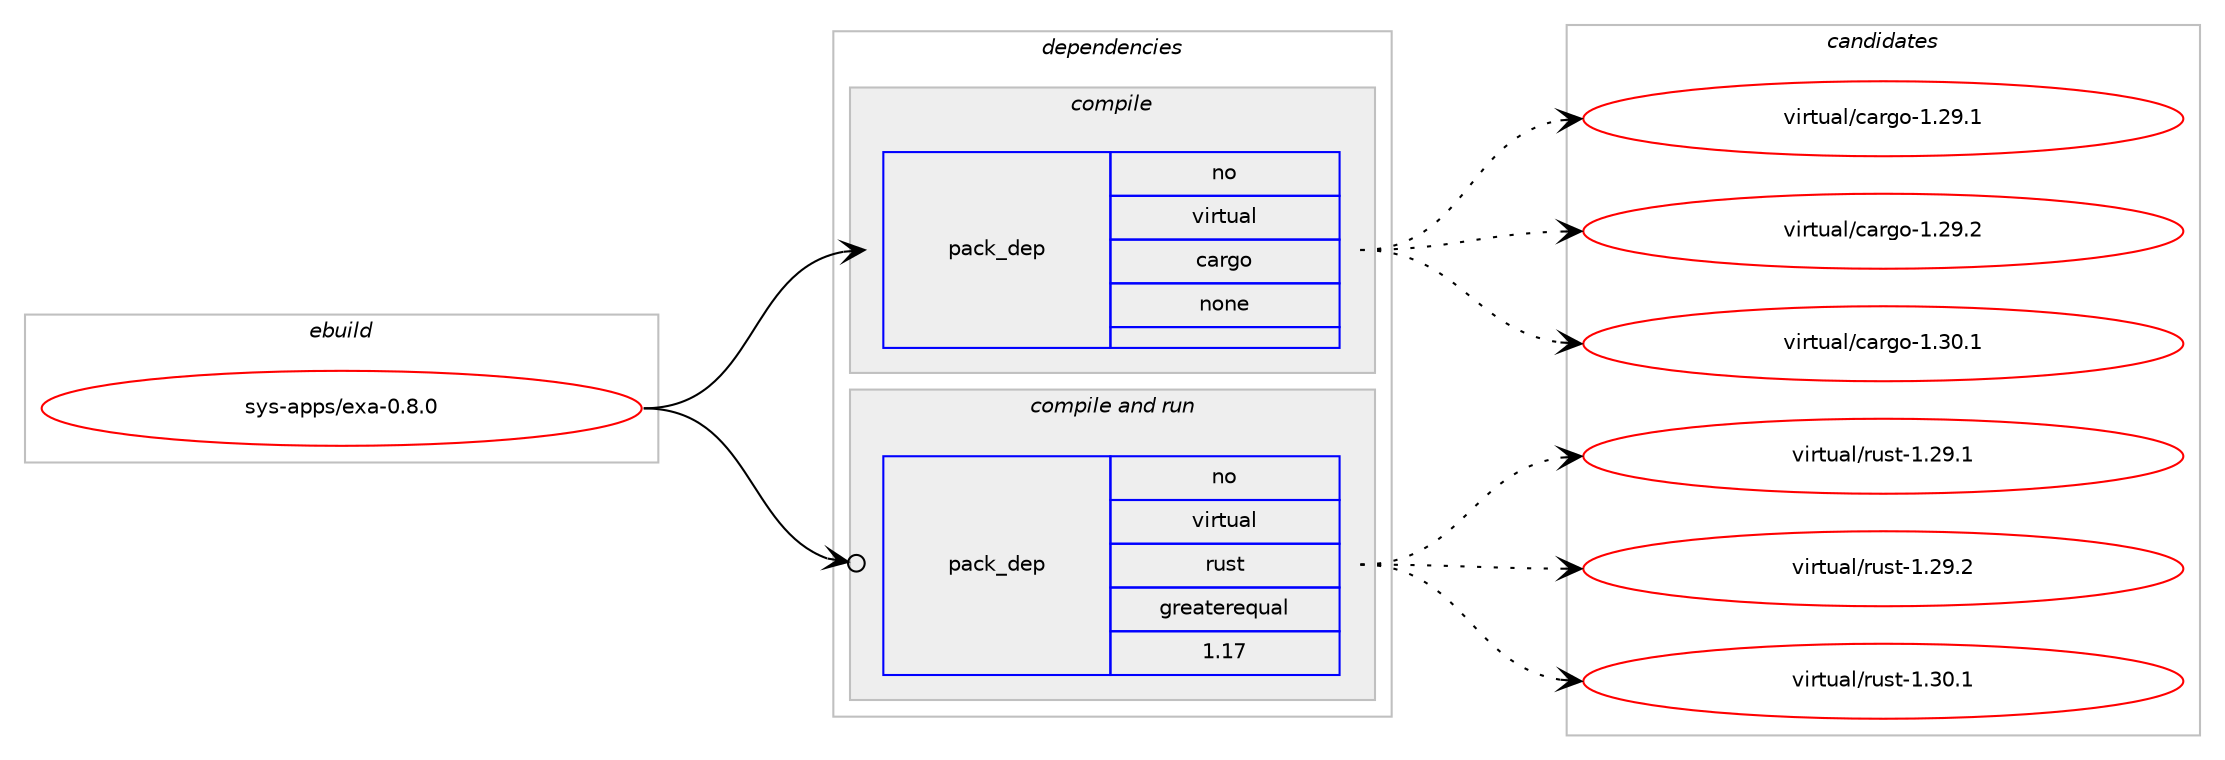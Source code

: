 digraph prolog {

# *************
# Graph options
# *************

newrank=true;
concentrate=true;
compound=true;
graph [rankdir=LR,fontname=Helvetica,fontsize=10,ranksep=1.5];#, ranksep=2.5, nodesep=0.2];
edge  [arrowhead=vee];
node  [fontname=Helvetica,fontsize=10];

# **********
# The ebuild
# **********

subgraph cluster_leftcol {
color=gray;
rank=same;
label=<<i>ebuild</i>>;
id [label="sys-apps/exa-0.8.0", color=red, width=4, href="../sys-apps/exa-0.8.0.svg"];
}

# ****************
# The dependencies
# ****************

subgraph cluster_midcol {
color=gray;
label=<<i>dependencies</i>>;
subgraph cluster_compile {
fillcolor="#eeeeee";
style=filled;
label=<<i>compile</i>>;
subgraph pack4351 {
dependency5336 [label=<<TABLE BORDER="0" CELLBORDER="1" CELLSPACING="0" CELLPADDING="4" WIDTH="220"><TR><TD ROWSPAN="6" CELLPADDING="30">pack_dep</TD></TR><TR><TD WIDTH="110">no</TD></TR><TR><TD>virtual</TD></TR><TR><TD>cargo</TD></TR><TR><TD>none</TD></TR><TR><TD></TD></TR></TABLE>>, shape=none, color=blue];
}
id:e -> dependency5336:w [weight=20,style="solid",arrowhead="vee"];
}
subgraph cluster_compileandrun {
fillcolor="#eeeeee";
style=filled;
label=<<i>compile and run</i>>;
subgraph pack4352 {
dependency5337 [label=<<TABLE BORDER="0" CELLBORDER="1" CELLSPACING="0" CELLPADDING="4" WIDTH="220"><TR><TD ROWSPAN="6" CELLPADDING="30">pack_dep</TD></TR><TR><TD WIDTH="110">no</TD></TR><TR><TD>virtual</TD></TR><TR><TD>rust</TD></TR><TR><TD>greaterequal</TD></TR><TR><TD>1.17</TD></TR></TABLE>>, shape=none, color=blue];
}
id:e -> dependency5337:w [weight=20,style="solid",arrowhead="odotvee"];
}
subgraph cluster_run {
fillcolor="#eeeeee";
style=filled;
label=<<i>run</i>>;
}
}

# **************
# The candidates
# **************

subgraph cluster_choices {
rank=same;
color=gray;
label=<<i>candidates</i>>;

subgraph choice4351 {
color=black;
nodesep=1;
choice1181051141161179710847999711410311145494650574649 [label="virtual/cargo-1.29.1", color=red, width=4,href="../virtual/cargo-1.29.1.svg"];
choice1181051141161179710847999711410311145494650574650 [label="virtual/cargo-1.29.2", color=red, width=4,href="../virtual/cargo-1.29.2.svg"];
choice1181051141161179710847999711410311145494651484649 [label="virtual/cargo-1.30.1", color=red, width=4,href="../virtual/cargo-1.30.1.svg"];
dependency5336:e -> choice1181051141161179710847999711410311145494650574649:w [style=dotted,weight="100"];
dependency5336:e -> choice1181051141161179710847999711410311145494650574650:w [style=dotted,weight="100"];
dependency5336:e -> choice1181051141161179710847999711410311145494651484649:w [style=dotted,weight="100"];
}
subgraph choice4352 {
color=black;
nodesep=1;
choice118105114116117971084711411711511645494650574649 [label="virtual/rust-1.29.1", color=red, width=4,href="../virtual/rust-1.29.1.svg"];
choice118105114116117971084711411711511645494650574650 [label="virtual/rust-1.29.2", color=red, width=4,href="../virtual/rust-1.29.2.svg"];
choice118105114116117971084711411711511645494651484649 [label="virtual/rust-1.30.1", color=red, width=4,href="../virtual/rust-1.30.1.svg"];
dependency5337:e -> choice118105114116117971084711411711511645494650574649:w [style=dotted,weight="100"];
dependency5337:e -> choice118105114116117971084711411711511645494650574650:w [style=dotted,weight="100"];
dependency5337:e -> choice118105114116117971084711411711511645494651484649:w [style=dotted,weight="100"];
}
}

}
